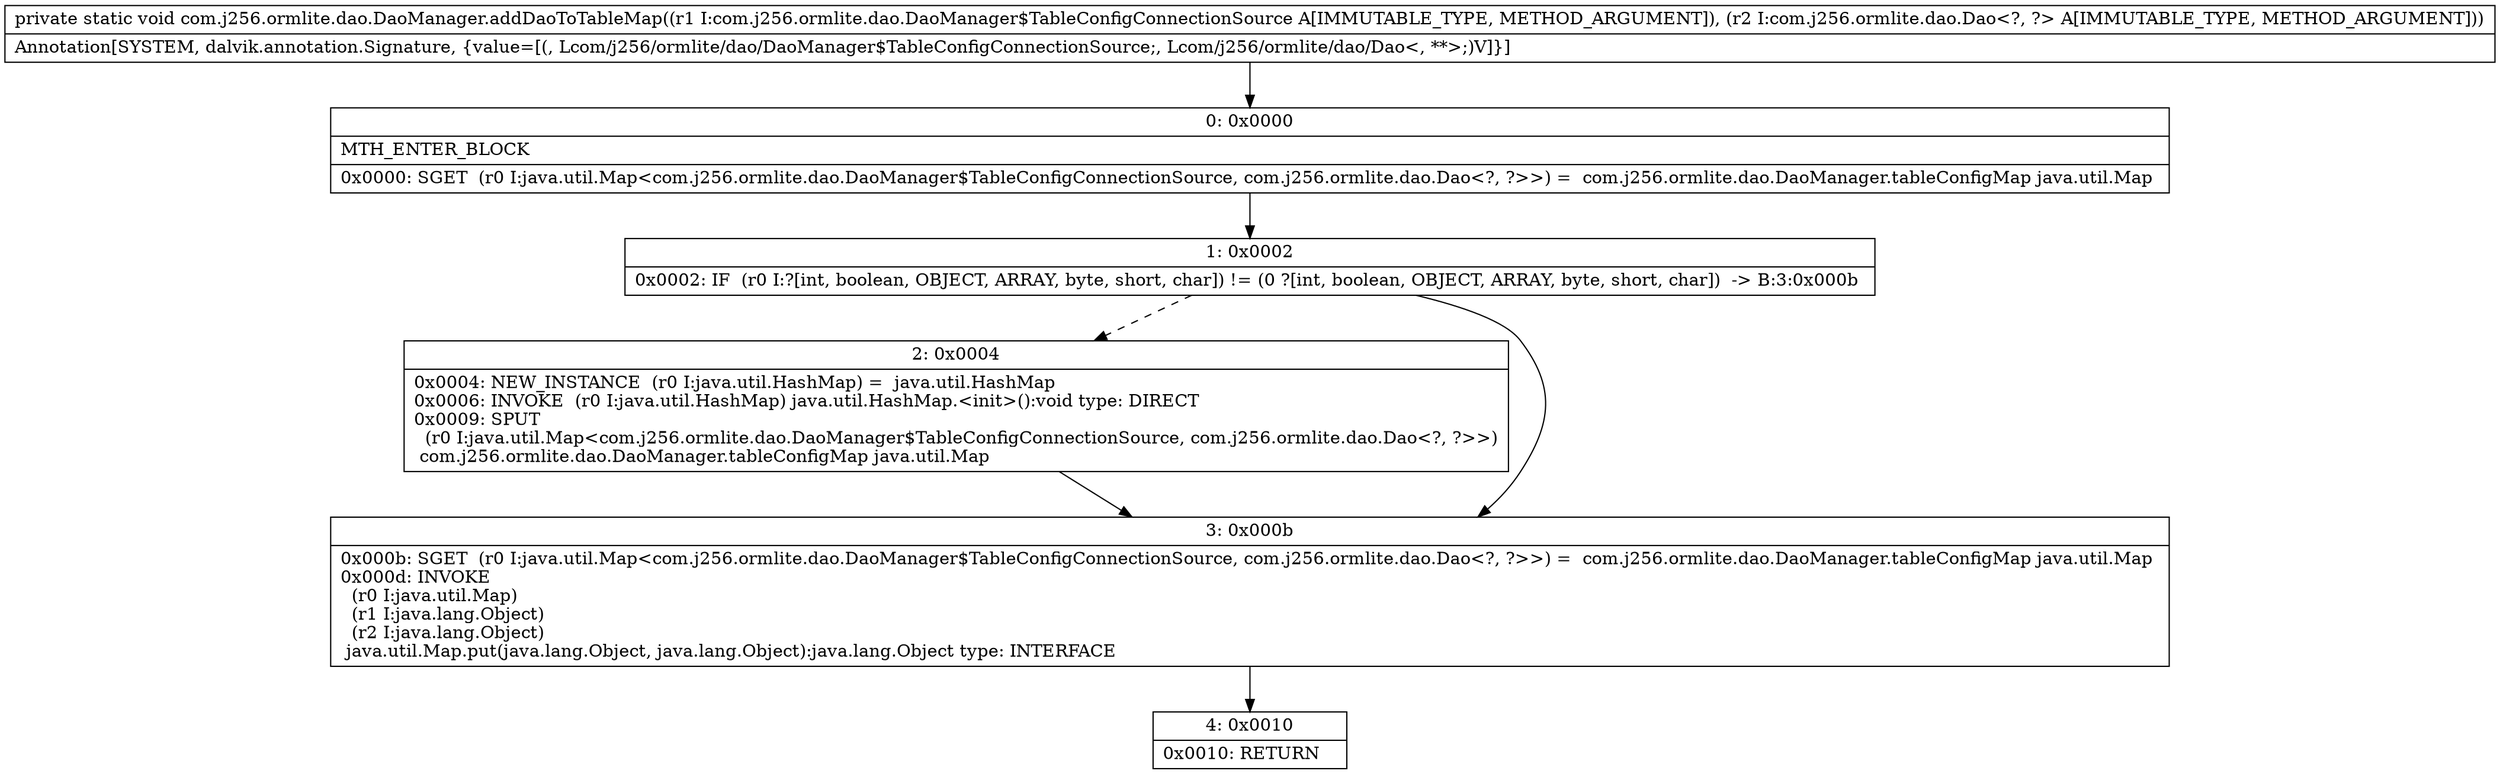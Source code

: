 digraph "CFG forcom.j256.ormlite.dao.DaoManager.addDaoToTableMap(Lcom\/j256\/ormlite\/dao\/DaoManager$TableConfigConnectionSource;Lcom\/j256\/ormlite\/dao\/Dao;)V" {
Node_0 [shape=record,label="{0\:\ 0x0000|MTH_ENTER_BLOCK\l|0x0000: SGET  (r0 I:java.util.Map\<com.j256.ormlite.dao.DaoManager$TableConfigConnectionSource, com.j256.ormlite.dao.Dao\<?, ?\>\>) =  com.j256.ormlite.dao.DaoManager.tableConfigMap java.util.Map \l}"];
Node_1 [shape=record,label="{1\:\ 0x0002|0x0002: IF  (r0 I:?[int, boolean, OBJECT, ARRAY, byte, short, char]) != (0 ?[int, boolean, OBJECT, ARRAY, byte, short, char])  \-\> B:3:0x000b \l}"];
Node_2 [shape=record,label="{2\:\ 0x0004|0x0004: NEW_INSTANCE  (r0 I:java.util.HashMap) =  java.util.HashMap \l0x0006: INVOKE  (r0 I:java.util.HashMap) java.util.HashMap.\<init\>():void type: DIRECT \l0x0009: SPUT  \l  (r0 I:java.util.Map\<com.j256.ormlite.dao.DaoManager$TableConfigConnectionSource, com.j256.ormlite.dao.Dao\<?, ?\>\>)\l com.j256.ormlite.dao.DaoManager.tableConfigMap java.util.Map \l}"];
Node_3 [shape=record,label="{3\:\ 0x000b|0x000b: SGET  (r0 I:java.util.Map\<com.j256.ormlite.dao.DaoManager$TableConfigConnectionSource, com.j256.ormlite.dao.Dao\<?, ?\>\>) =  com.j256.ormlite.dao.DaoManager.tableConfigMap java.util.Map \l0x000d: INVOKE  \l  (r0 I:java.util.Map)\l  (r1 I:java.lang.Object)\l  (r2 I:java.lang.Object)\l java.util.Map.put(java.lang.Object, java.lang.Object):java.lang.Object type: INTERFACE \l}"];
Node_4 [shape=record,label="{4\:\ 0x0010|0x0010: RETURN   \l}"];
MethodNode[shape=record,label="{private static void com.j256.ormlite.dao.DaoManager.addDaoToTableMap((r1 I:com.j256.ormlite.dao.DaoManager$TableConfigConnectionSource A[IMMUTABLE_TYPE, METHOD_ARGUMENT]), (r2 I:com.j256.ormlite.dao.Dao\<?, ?\> A[IMMUTABLE_TYPE, METHOD_ARGUMENT]))  | Annotation[SYSTEM, dalvik.annotation.Signature, \{value=[(, Lcom\/j256\/ormlite\/dao\/DaoManager$TableConfigConnectionSource;, Lcom\/j256\/ormlite\/dao\/Dao\<, **\>;)V]\}]\l}"];
MethodNode -> Node_0;
Node_0 -> Node_1;
Node_1 -> Node_2[style=dashed];
Node_1 -> Node_3;
Node_2 -> Node_3;
Node_3 -> Node_4;
}

